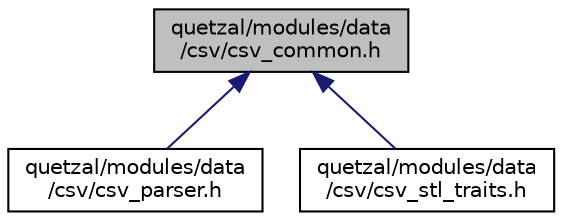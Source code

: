 digraph "quetzal/modules/data/csv/csv_common.h"
{
 // LATEX_PDF_SIZE
  edge [fontname="Helvetica",fontsize="10",labelfontname="Helvetica",labelfontsize="10"];
  node [fontname="Helvetica",fontsize="10",shape=record];
  Node1 [label="quetzal/modules/data\l/csv/csv_common.h",height=0.2,width=0.4,color="black", fillcolor="grey75", style="filled", fontcolor="black",tooltip=" "];
  Node1 -> Node2 [dir="back",color="midnightblue",fontsize="10",style="solid",fontname="Helvetica"];
  Node2 [label="quetzal/modules/data\l/csv/csv_parser.h",height=0.2,width=0.4,color="black", fillcolor="white", style="filled",URL="$csv__parser_8h.html",tooltip=" "];
  Node1 -> Node3 [dir="back",color="midnightblue",fontsize="10",style="solid",fontname="Helvetica"];
  Node3 [label="quetzal/modules/data\l/csv/csv_stl_traits.h",height=0.2,width=0.4,color="black", fillcolor="white", style="filled",URL="$csv__stl__traits_8h.html",tooltip=" "];
}
